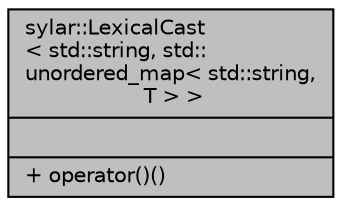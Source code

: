 digraph "sylar::LexicalCast&lt; std::string, std::unordered_map&lt; std::string, T &gt; &gt;"
{
 // LATEX_PDF_SIZE
  edge [fontname="Helvetica",fontsize="10",labelfontname="Helvetica",labelfontsize="10"];
  node [fontname="Helvetica",fontsize="10",shape=record];
  Node1 [label="{sylar::LexicalCast\l\< std::string, std::\lunordered_map\< std::string,\l T \> \>\n||+ operator()()\l}",height=0.2,width=0.4,color="black", fillcolor="grey75", style="filled", fontcolor="black",tooltip="类型转换模板类片特化(YAML String 转换成 std::unordered_map<std::string, T>)"];
}
